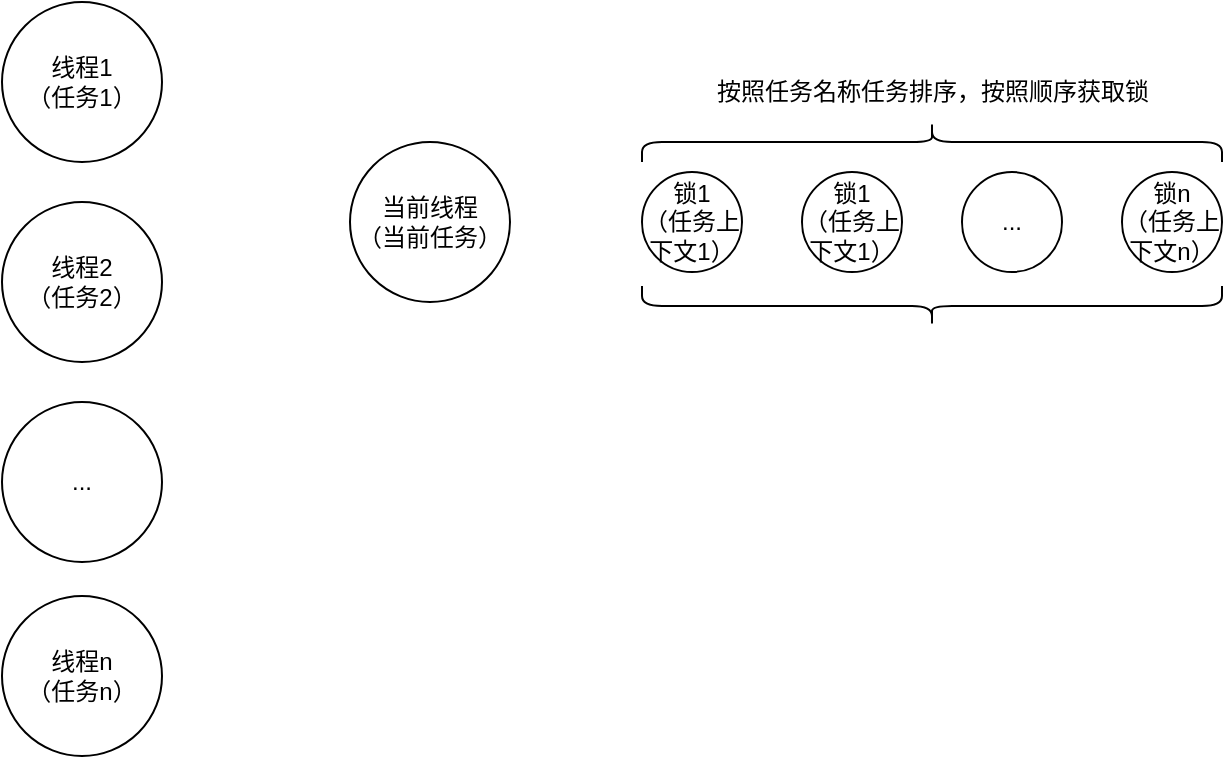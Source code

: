 <mxfile version="22.1.18" type="github">
  <diagram name="第 1 页" id="_XUrh3UBLOdG2CLPe91Y">
    <mxGraphModel dx="1194" dy="606" grid="1" gridSize="10" guides="1" tooltips="1" connect="1" arrows="1" fold="1" page="1" pageScale="1" pageWidth="827" pageHeight="1169" math="0" shadow="0">
      <root>
        <mxCell id="0" />
        <mxCell id="1" parent="0" />
        <mxCell id="_SiXs5mkcGYst8uzlgKZ-1" value="当前线程&lt;br&gt;（当前任务）" style="ellipse;whiteSpace=wrap;html=1;aspect=fixed;" vertex="1" parent="1">
          <mxGeometry x="414" y="200" width="80" height="80" as="geometry" />
        </mxCell>
        <mxCell id="_SiXs5mkcGYst8uzlgKZ-2" value="线程1&lt;br&gt;（任务1）" style="ellipse;whiteSpace=wrap;html=1;aspect=fixed;" vertex="1" parent="1">
          <mxGeometry x="240" y="130" width="80" height="80" as="geometry" />
        </mxCell>
        <mxCell id="_SiXs5mkcGYst8uzlgKZ-3" value="线程2&lt;br&gt;（任务2）" style="ellipse;whiteSpace=wrap;html=1;aspect=fixed;" vertex="1" parent="1">
          <mxGeometry x="240" y="230" width="80" height="80" as="geometry" />
        </mxCell>
        <mxCell id="_SiXs5mkcGYst8uzlgKZ-4" value="锁1&lt;br&gt;（任务上下文1）" style="ellipse;whiteSpace=wrap;html=1;aspect=fixed;" vertex="1" parent="1">
          <mxGeometry x="560" y="215" width="50" height="50" as="geometry" />
        </mxCell>
        <mxCell id="_SiXs5mkcGYst8uzlgKZ-5" value="锁1&lt;br&gt;（任务上下文1）" style="ellipse;whiteSpace=wrap;html=1;aspect=fixed;" vertex="1" parent="1">
          <mxGeometry x="640" y="215" width="50" height="50" as="geometry" />
        </mxCell>
        <mxCell id="_SiXs5mkcGYst8uzlgKZ-6" value="..." style="ellipse;whiteSpace=wrap;html=1;aspect=fixed;" vertex="1" parent="1">
          <mxGeometry x="720" y="215" width="50" height="50" as="geometry" />
        </mxCell>
        <mxCell id="_SiXs5mkcGYst8uzlgKZ-7" value="锁n&lt;br&gt;（任务上下文n）" style="ellipse;whiteSpace=wrap;html=1;aspect=fixed;" vertex="1" parent="1">
          <mxGeometry x="800" y="215" width="50" height="50" as="geometry" />
        </mxCell>
        <mxCell id="_SiXs5mkcGYst8uzlgKZ-8" value="" style="shape=curlyBracket;whiteSpace=wrap;html=1;rounded=1;labelPosition=left;verticalLabelPosition=middle;align=right;verticalAlign=middle;rotation=90;" vertex="1" parent="1">
          <mxGeometry x="695" y="55" width="20" height="290" as="geometry" />
        </mxCell>
        <mxCell id="_SiXs5mkcGYst8uzlgKZ-9" value="按照任务名称任务排序，按照顺序获取锁" style="text;html=1;strokeColor=none;fillColor=none;align=center;verticalAlign=middle;whiteSpace=wrap;rounded=0;" vertex="1" parent="1">
          <mxGeometry x="587.5" y="160" width="235" height="30" as="geometry" />
        </mxCell>
        <mxCell id="_SiXs5mkcGYst8uzlgKZ-10" value="" style="shape=curlyBracket;whiteSpace=wrap;html=1;rounded=1;labelPosition=left;verticalLabelPosition=middle;align=right;verticalAlign=middle;rotation=-90;size=0.5;" vertex="1" parent="1">
          <mxGeometry x="695" y="137" width="20" height="290" as="geometry" />
        </mxCell>
        <mxCell id="_SiXs5mkcGYst8uzlgKZ-11" value="..." style="ellipse;whiteSpace=wrap;html=1;aspect=fixed;" vertex="1" parent="1">
          <mxGeometry x="240" y="330" width="80" height="80" as="geometry" />
        </mxCell>
        <mxCell id="_SiXs5mkcGYst8uzlgKZ-12" value="线程n&lt;br&gt;（任务n）" style="ellipse;whiteSpace=wrap;html=1;aspect=fixed;" vertex="1" parent="1">
          <mxGeometry x="240" y="427" width="80" height="80" as="geometry" />
        </mxCell>
      </root>
    </mxGraphModel>
  </diagram>
</mxfile>
